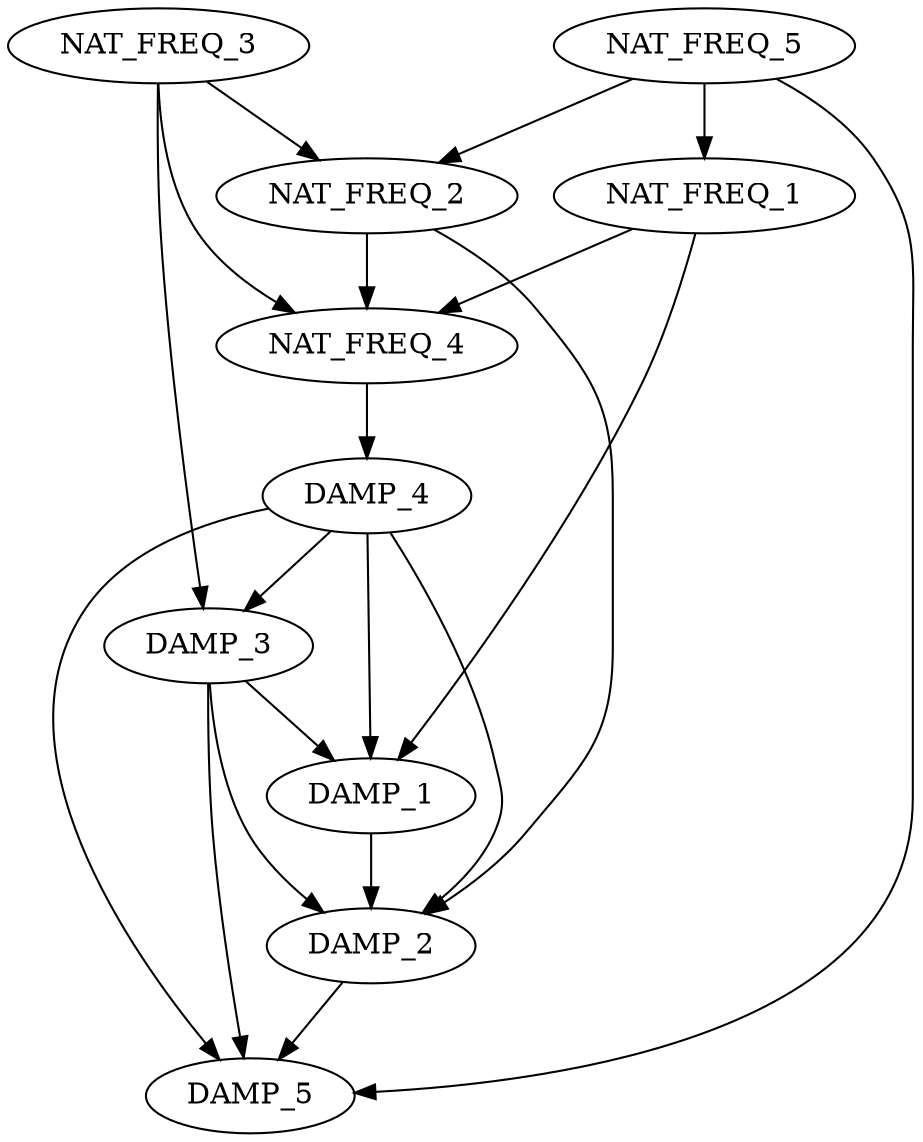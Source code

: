 strict digraph "" {
	NAT_FREQ_1 -> NAT_FREQ_4;
	NAT_FREQ_1 -> DAMP_1;
	NAT_FREQ_2 -> NAT_FREQ_4;
	NAT_FREQ_2 -> DAMP_2;
	NAT_FREQ_3 -> NAT_FREQ_2;
	NAT_FREQ_3 -> NAT_FREQ_4;
	NAT_FREQ_3 -> DAMP_3;
	NAT_FREQ_4 -> DAMP_4;
	NAT_FREQ_5 -> NAT_FREQ_1;
	NAT_FREQ_5 -> NAT_FREQ_2;
	NAT_FREQ_5 -> DAMP_5;
	DAMP_1 -> DAMP_2;
	DAMP_2 -> DAMP_5;
	DAMP_3 -> DAMP_1;
	DAMP_3 -> DAMP_2;
	DAMP_3 -> DAMP_5;
	DAMP_4 -> DAMP_1;
	DAMP_4 -> DAMP_2;
	DAMP_4 -> DAMP_3;
	DAMP_4 -> DAMP_5;
}
